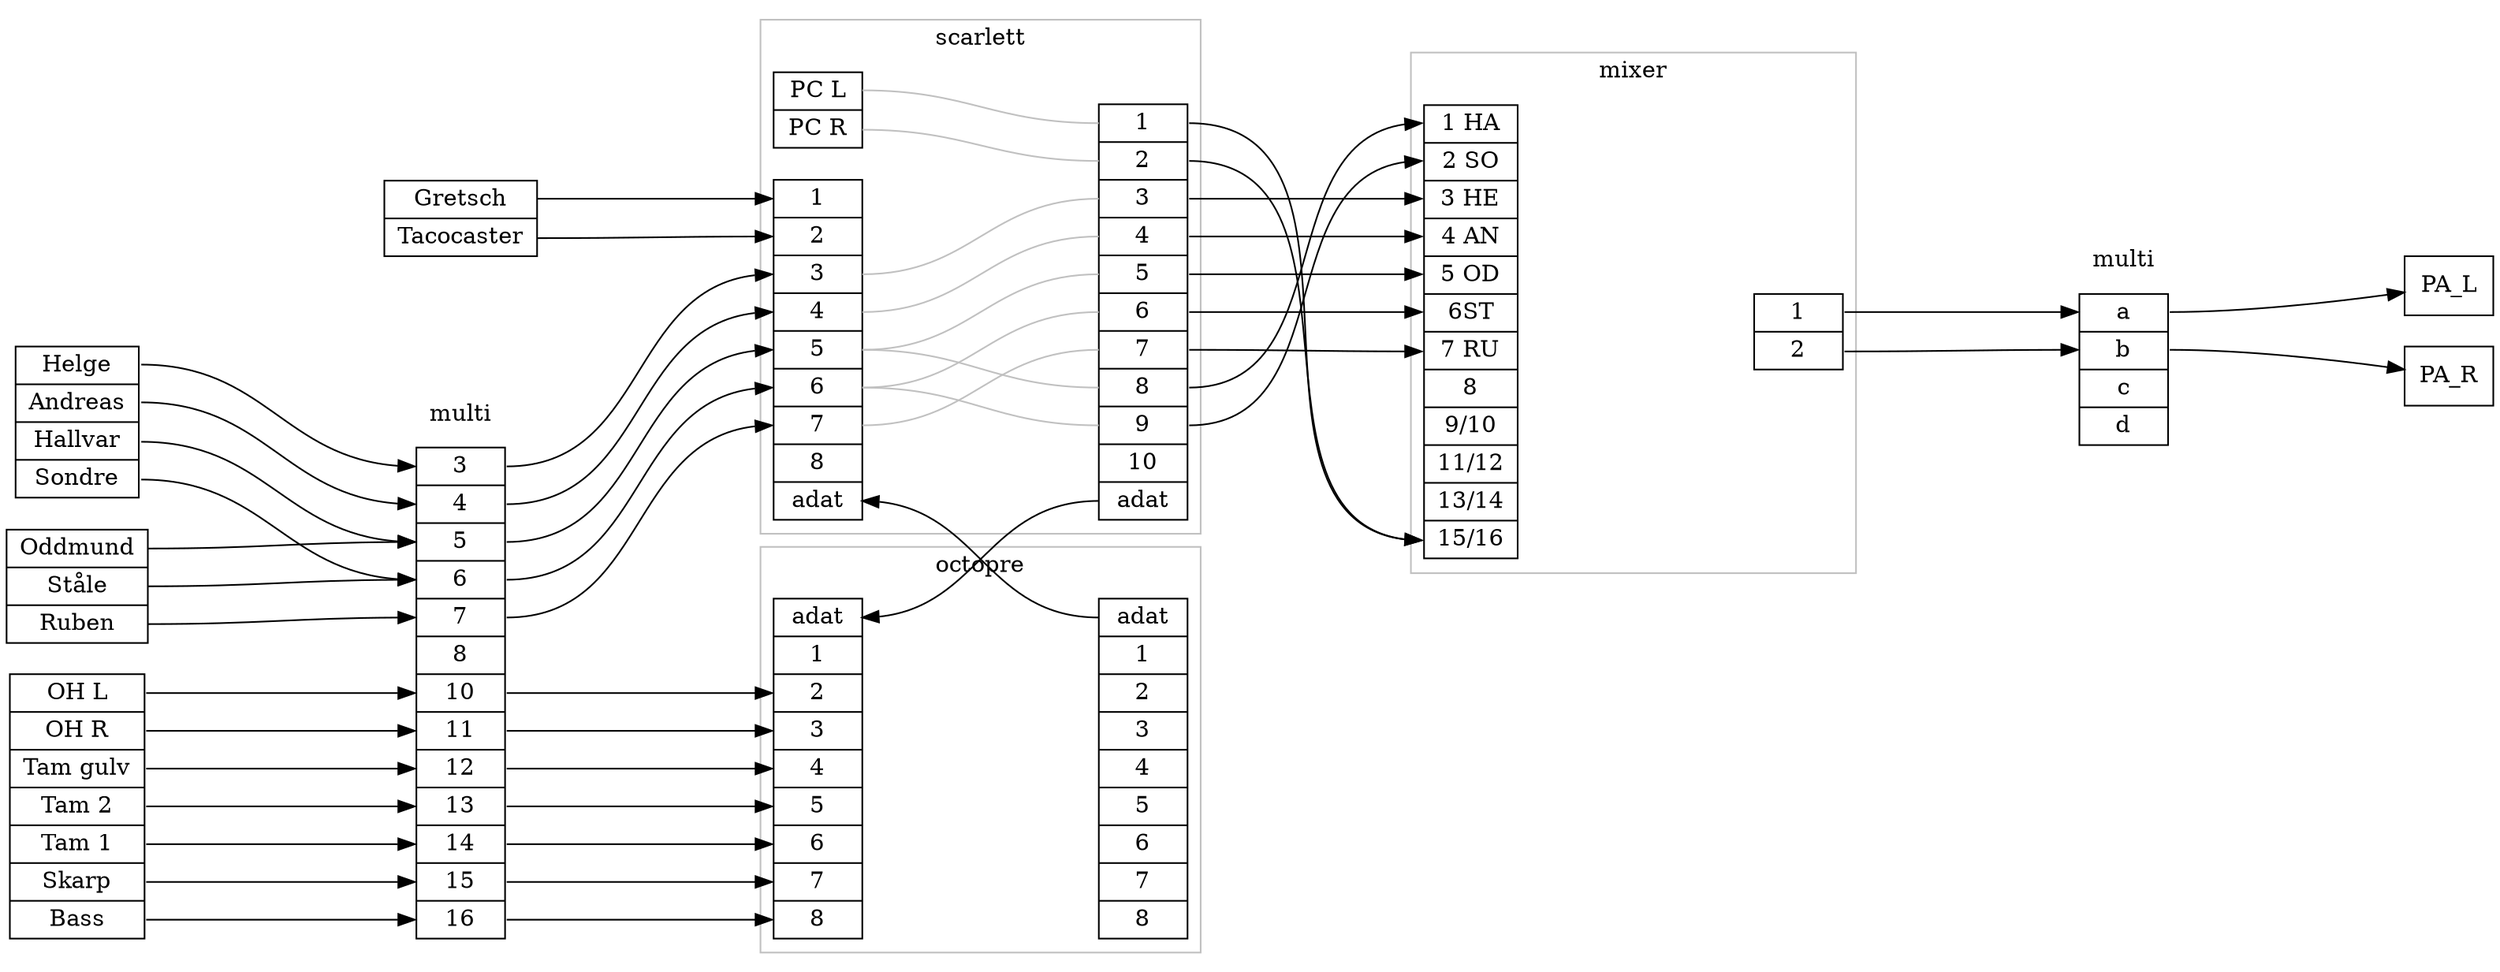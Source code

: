 digraph structs {
	graph [rankdir=LR, splines=true, ranksep=2];
	node [shape=record];

	vokal_hepx[label="<helge>Helge|<andreas>Andreas|<hallvar>Hallvar|<sondre>Sondre"];
	vokal_jp[label="<oddmund>Oddmund|<stale>Ståle|<ruben>Ruben"];
	gitar [label="<gretsch>Gretsch|<taco>Tacocaster"];
	trommer [label="<oh_l>OH L|<oh_r>OH R|<tam_gulv>Tam gulv|<tam_2>Tam 2|<tam_1>Tam 1|<skarp>Skarp|<bass>Bass"];

	subgraph cluster_multi_in {
		color=none;
		label="multi";
		multi [label="<3>3|<4>4|<5>5|<6>6|<7>7|<8>8|<10>10|<11>11|<12>12|<13>13|<14>14|<15>15|<16>16"];
	}

	subgraph cluster_multi_out {
		color=none;
		label="multi";
		multi_out [label="<a>a|<b>b|<c>c|<d>d"];
	}

	subgraph cluster_scarlett {
		ranksep=1;
		color=grey;
		label="scarlett";
		pc [label="<l>PC L|<r> PC R"];
		scarlett_in [label="<1>1|<2>2|<3>3|<4>4|<5>5|<6>6|<7>7|<8>8|<adat>adat"];
		scarlett_out [label="<1>1|<2>2|<3>3|<4>4|<5>5|<6>6|<7>7|<8>8|<9>9|<10>10|<adat>adat"];

		{ rank=source; scarlett_in; pc;}
		{ rank=sink; scarlett_out; }
	}

	subgraph cluster_octopre {
		ranksep=1;
		color=grey;
		label="octopre";
		octopre_in [label="<adat>adat|<1>1|<2>2|<3>3|<4>4|<5>5|<6>6|<7>7|<8>8"];
		octopre_out [label="<adat>adat|<1>1|<2>2|<3>3|<4>4|<5>5|<6>6|<7>7|<8>8"];

		{ rank=source; octopre_in; }
		{ rank=sink; octopre_out; }
	}


	subgraph cluster_mixer {
		color=grey;
		label="mixer";
		mixer_in [label="<1>1 HA|<2>2 SO|<3>3 HE|<4>4 AN|<5>5 OD|<6>6
		ST|<7>7 RU|<8>8|<910>9/10|<1112>11/12|<1314>13/14|<1516>15/16"];
		mixer_out [label="<1>1|<2>2"];

		{ rank=source; mixer_in; }
		{ rank=sink; mixer_out; }
	}

	// Vokaler
vokal_jp:oddmund -> multi:5;
vokal_jp:stale -> multi:6;
vokal_jp:ruben -> multi:7 -> scarlett_in:7;

vokal_hepx:helge -> multi:3 -> scarlett_in:3;
vokal_hepx:andreas -> multi:4 -> scarlett_in:4;
vokal_hepx:hallvar -> multi:5 -> scarlett_in:5;
vokal_hepx:sondre -> multi:6 -> scarlett_in:6;

	   // Gitarer

gitar:gretsch -> scarlett_in:1;
gitar:taco -> scarlett_in:2;

      // Trommer

trommer:oh_l -> multi:10 -> octopre_in:2;
trommer:oh_r -> multi:11 -> octopre_in:3;
trommer:tam_gulv -> multi:12 -> octopre_in:4;
trommer:tam_2 -> multi:13 -> octopre_in:5;
trommer:tam_1 -> multi:14 -> octopre_in:6;
trommer:skarp -> multi:15 -> octopre_in:7; 
trommer:bass -> multi:16 -> octopre_in:8;

	// RACK

octopre_out:adat -> scarlett_in:adat;
scarlett_out:adat -> octopre_in:adat;

scarlett_out:1 -> mixer_in:1516;
scarlett_out:2 -> mixer_in:1516;

scarlett_out:3 -> mixer_in:3;
scarlett_out:4 -> mixer_in:4;
scarlett_out:5 -> mixer_in:5;
scarlett_out:6 -> mixer_in:6;
scarlett_out:7 -> mixer_in:7;

scarlett_out:8 -> mixer_in:1;
scarlett_out:9 -> mixer_in:2;


mixer_out:1 -> multi_out:a -> PA_L;
mixer_out:2 -> multi_out:b -> PA_R;

// rack route

pc:l -> scarlett_out:1 [color=grey, arrowhead=none];
pc:r -> scarlett_out:2 [color=grey, arrowhead=none];

scarlett_in:3 -> scarlett_out:3 [color=grey, arrowhead=none];
scarlett_in:4 -> scarlett_out:4 [color=grey, arrowhead=none];
scarlett_in:5 -> scarlett_out:5 [color=grey, arrowhead=none];
scarlett_in:6 -> scarlett_out:6 [color=grey, arrowhead=none];
scarlett_in:7 -> scarlett_out:7 [color=grey, arrowhead=none];


scarlett_in:5 -> scarlett_out:8 [color=grey, arrowhead=none];
scarlett_in:6 -> scarlett_out:9 [color=grey, arrowhead=none];

}
